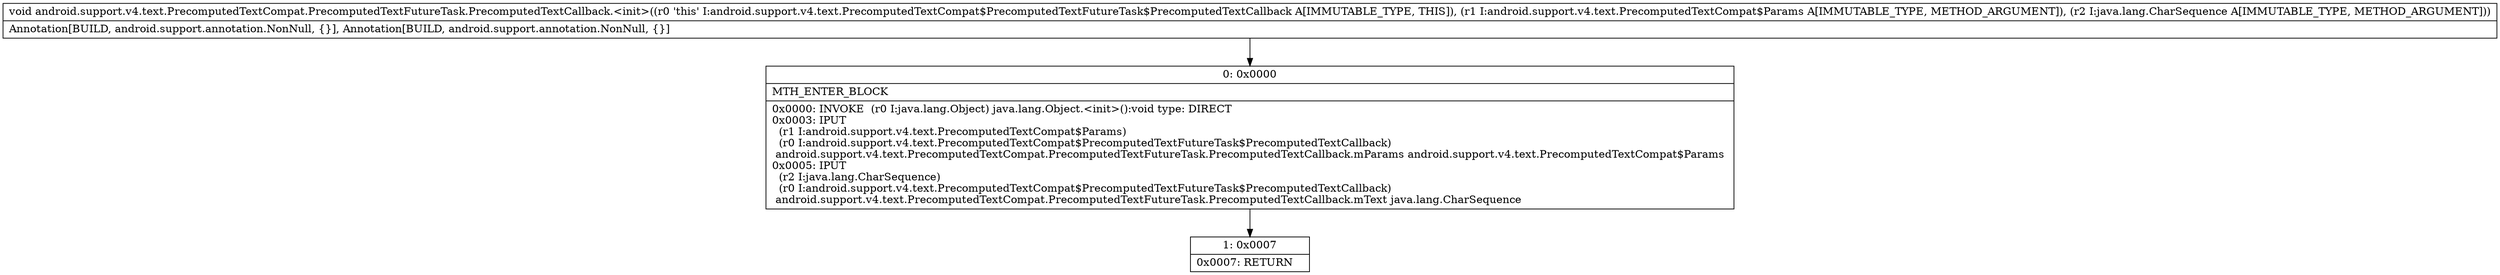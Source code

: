 digraph "CFG forandroid.support.v4.text.PrecomputedTextCompat.PrecomputedTextFutureTask.PrecomputedTextCallback.\<init\>(Landroid\/support\/v4\/text\/PrecomputedTextCompat$Params;Ljava\/lang\/CharSequence;)V" {
Node_0 [shape=record,label="{0\:\ 0x0000|MTH_ENTER_BLOCK\l|0x0000: INVOKE  (r0 I:java.lang.Object) java.lang.Object.\<init\>():void type: DIRECT \l0x0003: IPUT  \l  (r1 I:android.support.v4.text.PrecomputedTextCompat$Params)\l  (r0 I:android.support.v4.text.PrecomputedTextCompat$PrecomputedTextFutureTask$PrecomputedTextCallback)\l android.support.v4.text.PrecomputedTextCompat.PrecomputedTextFutureTask.PrecomputedTextCallback.mParams android.support.v4.text.PrecomputedTextCompat$Params \l0x0005: IPUT  \l  (r2 I:java.lang.CharSequence)\l  (r0 I:android.support.v4.text.PrecomputedTextCompat$PrecomputedTextFutureTask$PrecomputedTextCallback)\l android.support.v4.text.PrecomputedTextCompat.PrecomputedTextFutureTask.PrecomputedTextCallback.mText java.lang.CharSequence \l}"];
Node_1 [shape=record,label="{1\:\ 0x0007|0x0007: RETURN   \l}"];
MethodNode[shape=record,label="{void android.support.v4.text.PrecomputedTextCompat.PrecomputedTextFutureTask.PrecomputedTextCallback.\<init\>((r0 'this' I:android.support.v4.text.PrecomputedTextCompat$PrecomputedTextFutureTask$PrecomputedTextCallback A[IMMUTABLE_TYPE, THIS]), (r1 I:android.support.v4.text.PrecomputedTextCompat$Params A[IMMUTABLE_TYPE, METHOD_ARGUMENT]), (r2 I:java.lang.CharSequence A[IMMUTABLE_TYPE, METHOD_ARGUMENT]))  | Annotation[BUILD, android.support.annotation.NonNull, \{\}], Annotation[BUILD, android.support.annotation.NonNull, \{\}]\l}"];
MethodNode -> Node_0;
Node_0 -> Node_1;
}

